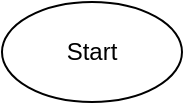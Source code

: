 <mxfile version="26.0.5">
  <diagram name="Page-1" id="sVFzhKFsBR-r08r_NQjd">
    <mxGraphModel dx="880" dy="506" grid="1" gridSize="10" guides="1" tooltips="1" connect="1" arrows="1" fold="1" page="1" pageScale="1" pageWidth="850" pageHeight="1100" math="0" shadow="0">
      <root>
        <mxCell id="0" />
        <mxCell id="1" parent="0" />
        <mxCell id="kXDMXOlOpZS1ZC4ja2_J-1" value="Start" style="ellipse;whiteSpace=wrap;html=1;" vertex="1" parent="1">
          <mxGeometry x="380" y="50" width="90" height="50" as="geometry" />
        </mxCell>
      </root>
    </mxGraphModel>
  </diagram>
</mxfile>
